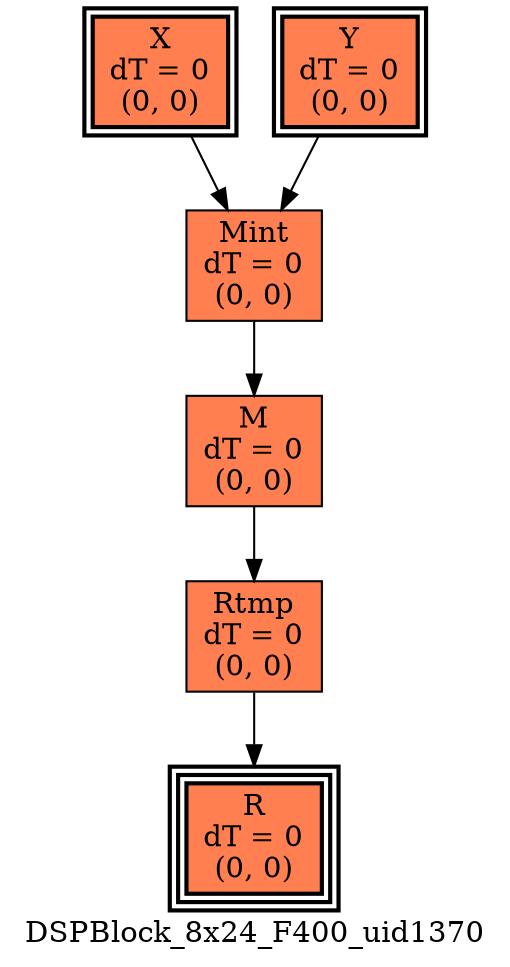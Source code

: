 digraph DSPBlock_8x24_F400_uid1370
{
	//graph drawing options
	label=DSPBlock_8x24_F400_uid1370;
	labelloc=bottom;
	labeljust=right;
	ratio=auto;
	nodesep=0.25;
	ranksep=0.5;

	//input/output signals of operator DSPBlock_8x24_F400_uid1370
	X__DSPBlock_8x24_F400_uid1370 [ label="X\ndT = 0\n(0, 0)", shape=box, color=black, style="bold, filled", fillcolor=coral, peripheries=2 ];
	Y__DSPBlock_8x24_F400_uid1370 [ label="Y\ndT = 0\n(0, 0)", shape=box, color=black, style="bold, filled", fillcolor=coral, peripheries=2 ];
	R__DSPBlock_8x24_F400_uid1370 [ label="R\ndT = 0\n(0, 0)", shape=box, color=black, style="bold, filled", fillcolor=coral, peripheries=3 ];
	{rank=same X__DSPBlock_8x24_F400_uid1370, Y__DSPBlock_8x24_F400_uid1370};
	{rank=same R__DSPBlock_8x24_F400_uid1370};
	//internal signals of operator DSPBlock_8x24_F400_uid1370
	Mint__DSPBlock_8x24_F400_uid1370 [ label="Mint\ndT = 0\n(0, 0)", shape=box, color=black, style=filled, fillcolor=coral, peripheries=1 ];
	M__DSPBlock_8x24_F400_uid1370 [ label="M\ndT = 0\n(0, 0)", shape=box, color=black, style=filled, fillcolor=coral, peripheries=1 ];
	Rtmp__DSPBlock_8x24_F400_uid1370 [ label="Rtmp\ndT = 0\n(0, 0)", shape=box, color=black, style=filled, fillcolor=coral, peripheries=1 ];

	//subcomponents of operator DSPBlock_8x24_F400_uid1370

	//input and internal signal connections of operator DSPBlock_8x24_F400_uid1370
	X__DSPBlock_8x24_F400_uid1370 -> Mint__DSPBlock_8x24_F400_uid1370 [ arrowhead=normal, arrowsize=1.0, arrowtail=normal, color=black, dir=forward  ];
	Y__DSPBlock_8x24_F400_uid1370 -> Mint__DSPBlock_8x24_F400_uid1370 [ arrowhead=normal, arrowsize=1.0, arrowtail=normal, color=black, dir=forward  ];
	Mint__DSPBlock_8x24_F400_uid1370 -> M__DSPBlock_8x24_F400_uid1370 [ arrowhead=normal, arrowsize=1.0, arrowtail=normal, color=black, dir=forward  ];
	M__DSPBlock_8x24_F400_uid1370 -> Rtmp__DSPBlock_8x24_F400_uid1370 [ arrowhead=normal, arrowsize=1.0, arrowtail=normal, color=black, dir=forward  ];
	Rtmp__DSPBlock_8x24_F400_uid1370 -> R__DSPBlock_8x24_F400_uid1370 [ arrowhead=normal, arrowsize=1.0, arrowtail=normal, color=black, dir=forward  ];
}

